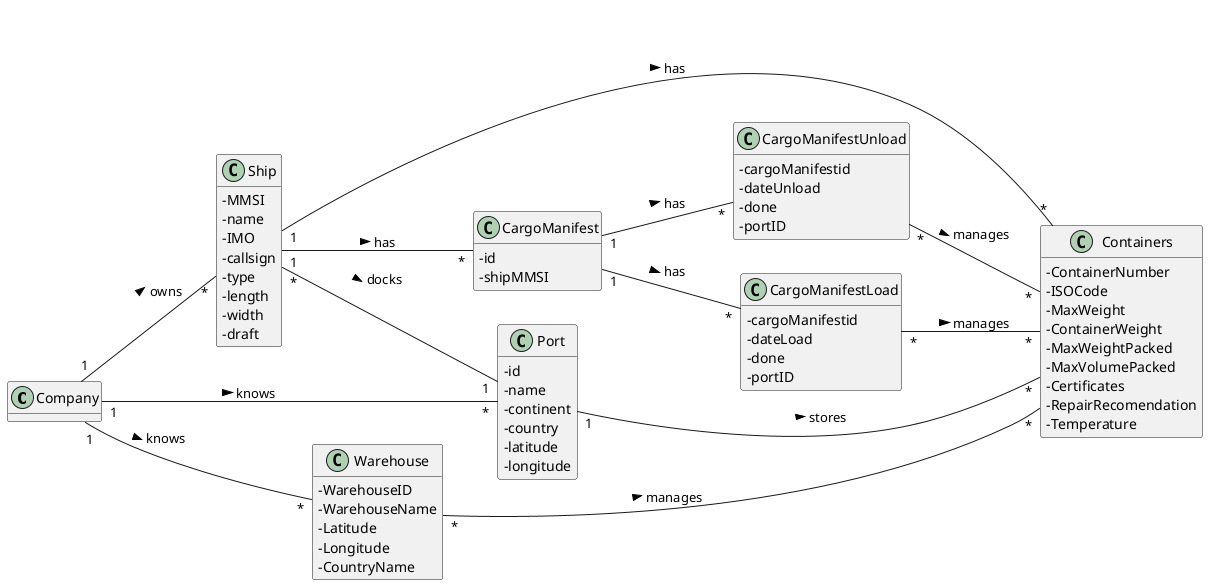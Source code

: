 @startuml
'https://plantuml.com/class-diagram

hide methods
left to right direction
skinparam classAttributeIconSize 0

class Company {

}

class Ship{
-MMSI
-name
-IMO
-callsign
-type
-length
-width
-draft
}

class Warehouse{
-WarehouseID
-WarehouseName
-Latitude
-Longitude
-CountryName
}

class Port{
-id
-name
-continent
-country
-latitude
-longitude
}

class Containers{
-ContainerNumber
-ISOCode
-MaxWeight
-ContainerWeight
-MaxWeightPacked
-MaxVolumePacked
-Certificates
-RepairRecomendation
-Temperature
}

class CargoManifest{
-id
-shipMMSI
}

class CargoManifestLoad{
-cargoManifestid
-dateLoad
-done
-portID
}

class CargoManifestUnload{
-cargoManifestid
-dateUnload
-done
-portID
}

Company "1" -- "*" Ship : owns >
Company "1" -- "*" Port : knows >
Company "1" -- "*" Warehouse : knows >
Ship "*" -- "1" Port : docks >
Ship "1" -- "*" Containers: has >
Ship "1" -- "*" CargoManifest: has >
Port "1" -- "*" Containers: stores >
CargoManifest "1" -- "*" CargoManifestLoad: has >
CargoManifest "1" -- "*" CargoManifestUnload: has >
CargoManifestLoad "*" -- "*" Containers: manages >
CargoManifestUnload "*" -- "*" Containers: manages >
Warehouse "*" -- "*" Containers: manages >
@enduml